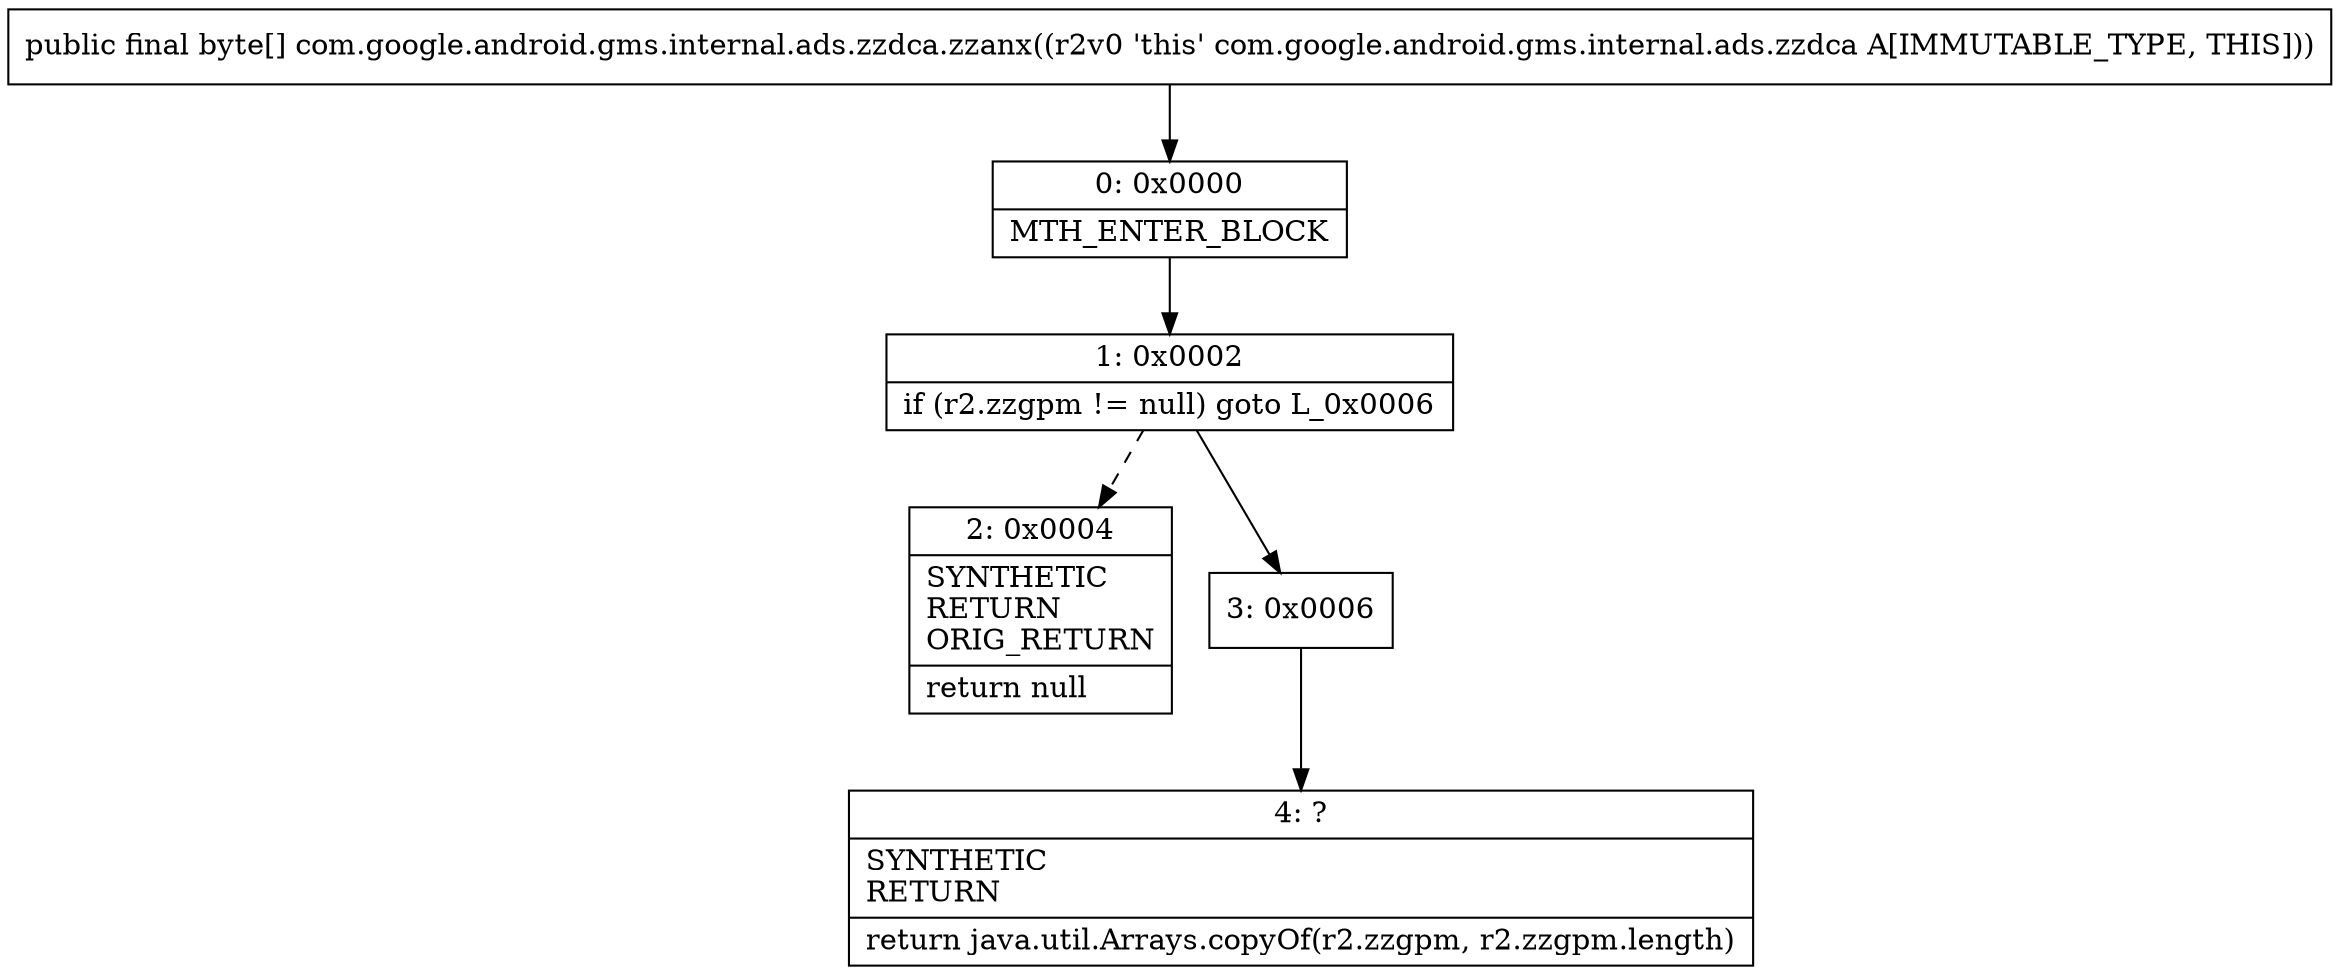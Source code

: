 digraph "CFG forcom.google.android.gms.internal.ads.zzdca.zzanx()[B" {
Node_0 [shape=record,label="{0\:\ 0x0000|MTH_ENTER_BLOCK\l}"];
Node_1 [shape=record,label="{1\:\ 0x0002|if (r2.zzgpm != null) goto L_0x0006\l}"];
Node_2 [shape=record,label="{2\:\ 0x0004|SYNTHETIC\lRETURN\lORIG_RETURN\l|return null\l}"];
Node_3 [shape=record,label="{3\:\ 0x0006}"];
Node_4 [shape=record,label="{4\:\ ?|SYNTHETIC\lRETURN\l|return java.util.Arrays.copyOf(r2.zzgpm, r2.zzgpm.length)\l}"];
MethodNode[shape=record,label="{public final byte[] com.google.android.gms.internal.ads.zzdca.zzanx((r2v0 'this' com.google.android.gms.internal.ads.zzdca A[IMMUTABLE_TYPE, THIS])) }"];
MethodNode -> Node_0;
Node_0 -> Node_1;
Node_1 -> Node_2[style=dashed];
Node_1 -> Node_3;
Node_3 -> Node_4;
}

